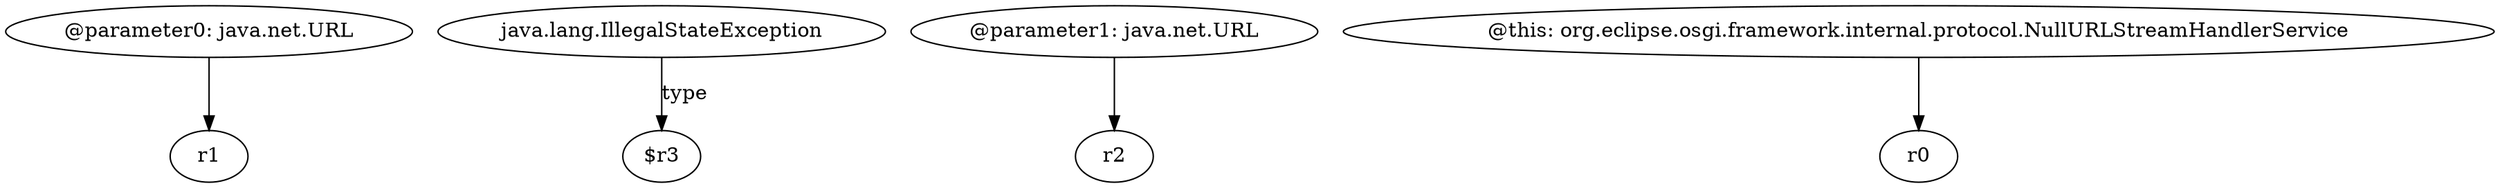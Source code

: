 digraph g {
0[label="@parameter0: java.net.URL"]
1[label="r1"]
0->1[label=""]
2[label="java.lang.IllegalStateException"]
3[label="$r3"]
2->3[label="type"]
4[label="@parameter1: java.net.URL"]
5[label="r2"]
4->5[label=""]
6[label="@this: org.eclipse.osgi.framework.internal.protocol.NullURLStreamHandlerService"]
7[label="r0"]
6->7[label=""]
}